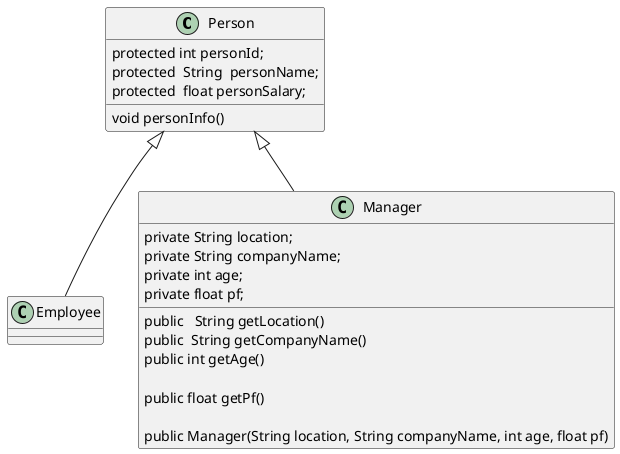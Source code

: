 @startuml
 class Person {
    protected int personId;
    protected  String  personName;
    protected  float personSalary;
    void personInfo()
}
class  Employee extends  Person{
}
class Manager extends Person{
    private String location;
    private String companyName;
    private int age;
    private float pf;

   public   String getLocation()
    public  String getCompanyName()
    public int getAge()

    public float getPf()

    public Manager(String location, String companyName, int age, float pf)



}

@enduml